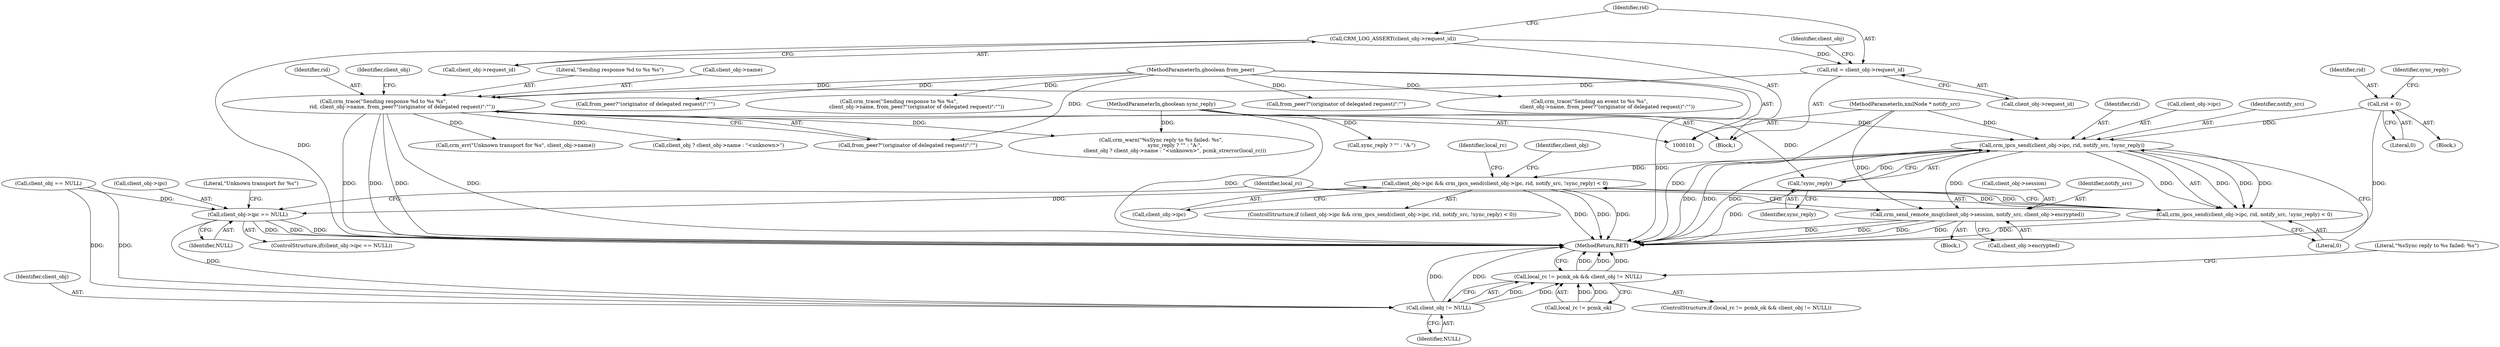 digraph "0_pacemaker_564f7cc2a51dcd2f28ab12a13394f31be5aa3c93@API" {
"1000204" [label="(Call,crm_ipcs_send(client_obj->ipc, rid, notify_src, !sync_reply))"];
"1000166" [label="(Call,crm_trace(\"Sending response %d to %s %s\",\n                       rid, client_obj->name, from_peer?\"(originator of delegated request)\":\"\"))"];
"1000156" [label="(Call,rid = client_obj->request_id)"];
"1000152" [label="(Call,CRM_LOG_ASSERT(client_obj->request_id))"];
"1000105" [label="(MethodParameterIn,gboolean from_peer)"];
"1000141" [label="(Call,rid = 0)"];
"1000102" [label="(MethodParameterIn,xmlNode * notify_src)"];
"1000210" [label="(Call,!sync_reply)"];
"1000104" [label="(MethodParameterIn,gboolean sync_reply)"];
"1000199" [label="(Call,client_obj->ipc && crm_ipcs_send(client_obj->ipc, rid, notify_src, !sync_reply) < 0)"];
"1000234" [label="(Call,client_obj->ipc == NULL)"];
"1000250" [label="(Call,client_obj != NULL)"];
"1000246" [label="(Call,local_rc != pcmk_ok && client_obj != NULL)"];
"1000203" [label="(Call,crm_ipcs_send(client_obj->ipc, rid, notify_src, !sync_reply) < 0)"];
"1000224" [label="(Call,crm_send_remote_msg(client_obj->session, notify_src, client_obj->encrypted))"];
"1000139" [label="(Block,)"];
"1000166" [label="(Call,crm_trace(\"Sending response %d to %s %s\",\n                       rid, client_obj->name, from_peer?\"(originator of delegated request)\":\"\"))"];
"1000198" [label="(ControlStructure,if (client_obj->ipc && crm_ipcs_send(client_obj->ipc, rid, notify_src, !sync_reply) < 0))"];
"1000250" [label="(Call,client_obj != NULL)"];
"1000224" [label="(Call,crm_send_remote_msg(client_obj->session, notify_src, client_obj->encrypted))"];
"1000247" [label="(Call,local_rc != pcmk_ok)"];
"1000221" [label="(Identifier,client_obj)"];
"1000246" [label="(Call,local_rc != pcmk_ok && client_obj != NULL)"];
"1000151" [label="(Block,)"];
"1000212" [label="(Literal,0)"];
"1000194" [label="(Call,from_peer?\"(originator of delegated request)\":\"\")"];
"1000167" [label="(Literal,\"Sending response %d to %s %s\")"];
"1000143" [label="(Literal,0)"];
"1000256" [label="(Call,sync_reply ? \"\" : \"A-\")"];
"1000215" [label="(Identifier,local_rc)"];
"1000130" [label="(Call,client_obj == NULL)"];
"1000252" [label="(Identifier,NULL)"];
"1000205" [label="(Call,client_obj->ipc)"];
"1000157" [label="(Identifier,rid)"];
"1000104" [label="(MethodParameterIn,gboolean sync_reply)"];
"1000248" [label="(Identifier,local_rc)"];
"1000204" [label="(Call,crm_ipcs_send(client_obj->ipc, rid, notify_src, !sync_reply))"];
"1000141" [label="(Call,rid = 0)"];
"1000225" [label="(Call,client_obj->session)"];
"1000210" [label="(Call,!sync_reply)"];
"1000189" [label="(Call,crm_trace(\"Sending an event to %s %s\",\n                      client_obj->name, from_peer?\"(originator of delegated request)\":\"\"))"];
"1000251" [label="(Identifier,client_obj)"];
"1000156" [label="(Call,rid = client_obj->request_id)"];
"1000142" [label="(Identifier,rid)"];
"1000169" [label="(Call,client_obj->name)"];
"1000203" [label="(Call,crm_ipcs_send(client_obj->ipc, rid, notify_src, !sync_reply) < 0)"];
"1000200" [label="(Call,client_obj->ipc)"];
"1000223" [label="(Block,)"];
"1000211" [label="(Identifier,sync_reply)"];
"1000183" [label="(Call,from_peer?\"(originator of delegated request)\":\"\")"];
"1000245" [label="(ControlStructure,if (local_rc != pcmk_ok && client_obj != NULL))"];
"1000153" [label="(Call,client_obj->request_id)"];
"1000178" [label="(Call,crm_trace(\"Sending response to %s %s\",\n                      client_obj->name, from_peer?\"(originator of delegated request)\":\"\"))"];
"1000240" [label="(Call,crm_err(\"Unknown transport for %s\", client_obj->name))"];
"1000229" [label="(Call,client_obj->encrypted)"];
"1000168" [label="(Identifier,rid)"];
"1000255" [label="(Literal,\"%sSync reply to %s failed: %s\")"];
"1000163" [label="(Identifier,client_obj)"];
"1000235" [label="(Call,client_obj->ipc)"];
"1000102" [label="(MethodParameterIn,xmlNode * notify_src)"];
"1000228" [label="(Identifier,notify_src)"];
"1000233" [label="(ControlStructure,if(client_obj->ipc == NULL))"];
"1000241" [label="(Literal,\"Unknown transport for %s\")"];
"1000238" [label="(Identifier,NULL)"];
"1000201" [label="(Identifier,client_obj)"];
"1000268" [label="(MethodReturn,RET)"];
"1000152" [label="(Call,CRM_LOG_ASSERT(client_obj->request_id))"];
"1000260" [label="(Call,client_obj ? client_obj->name : \"<unknown>\")"];
"1000145" [label="(Identifier,sync_reply)"];
"1000209" [label="(Identifier,notify_src)"];
"1000105" [label="(MethodParameterIn,gboolean from_peer)"];
"1000234" [label="(Call,client_obj->ipc == NULL)"];
"1000172" [label="(Call,from_peer?\"(originator of delegated request)\":\"\")"];
"1000208" [label="(Identifier,rid)"];
"1000199" [label="(Call,client_obj->ipc && crm_ipcs_send(client_obj->ipc, rid, notify_src, !sync_reply) < 0)"];
"1000158" [label="(Call,client_obj->request_id)"];
"1000254" [label="(Call,crm_warn(\"%sSync reply to %s failed: %s\",\n                 sync_reply ? \"\" : \"A-\",\n                 client_obj ? client_obj->name : \"<unknown>\", pcmk_strerror(local_rc)))"];
"1000204" -> "1000203"  [label="AST: "];
"1000204" -> "1000210"  [label="CFG: "];
"1000205" -> "1000204"  [label="AST: "];
"1000208" -> "1000204"  [label="AST: "];
"1000209" -> "1000204"  [label="AST: "];
"1000210" -> "1000204"  [label="AST: "];
"1000212" -> "1000204"  [label="CFG: "];
"1000204" -> "1000268"  [label="DDG: "];
"1000204" -> "1000268"  [label="DDG: "];
"1000204" -> "1000268"  [label="DDG: "];
"1000204" -> "1000199"  [label="DDG: "];
"1000204" -> "1000203"  [label="DDG: "];
"1000204" -> "1000203"  [label="DDG: "];
"1000204" -> "1000203"  [label="DDG: "];
"1000204" -> "1000203"  [label="DDG: "];
"1000166" -> "1000204"  [label="DDG: "];
"1000141" -> "1000204"  [label="DDG: "];
"1000102" -> "1000204"  [label="DDG: "];
"1000210" -> "1000204"  [label="DDG: "];
"1000204" -> "1000224"  [label="DDG: "];
"1000166" -> "1000151"  [label="AST: "];
"1000166" -> "1000172"  [label="CFG: "];
"1000167" -> "1000166"  [label="AST: "];
"1000168" -> "1000166"  [label="AST: "];
"1000169" -> "1000166"  [label="AST: "];
"1000172" -> "1000166"  [label="AST: "];
"1000201" -> "1000166"  [label="CFG: "];
"1000166" -> "1000268"  [label="DDG: "];
"1000166" -> "1000268"  [label="DDG: "];
"1000166" -> "1000268"  [label="DDG: "];
"1000166" -> "1000268"  [label="DDG: "];
"1000156" -> "1000166"  [label="DDG: "];
"1000105" -> "1000166"  [label="DDG: "];
"1000166" -> "1000240"  [label="DDG: "];
"1000166" -> "1000254"  [label="DDG: "];
"1000166" -> "1000260"  [label="DDG: "];
"1000156" -> "1000151"  [label="AST: "];
"1000156" -> "1000158"  [label="CFG: "];
"1000157" -> "1000156"  [label="AST: "];
"1000158" -> "1000156"  [label="AST: "];
"1000163" -> "1000156"  [label="CFG: "];
"1000152" -> "1000156"  [label="DDG: "];
"1000152" -> "1000151"  [label="AST: "];
"1000152" -> "1000153"  [label="CFG: "];
"1000153" -> "1000152"  [label="AST: "];
"1000157" -> "1000152"  [label="CFG: "];
"1000152" -> "1000268"  [label="DDG: "];
"1000105" -> "1000101"  [label="AST: "];
"1000105" -> "1000268"  [label="DDG: "];
"1000105" -> "1000172"  [label="DDG: "];
"1000105" -> "1000178"  [label="DDG: "];
"1000105" -> "1000183"  [label="DDG: "];
"1000105" -> "1000189"  [label="DDG: "];
"1000105" -> "1000194"  [label="DDG: "];
"1000141" -> "1000139"  [label="AST: "];
"1000141" -> "1000143"  [label="CFG: "];
"1000142" -> "1000141"  [label="AST: "];
"1000143" -> "1000141"  [label="AST: "];
"1000145" -> "1000141"  [label="CFG: "];
"1000141" -> "1000268"  [label="DDG: "];
"1000102" -> "1000101"  [label="AST: "];
"1000102" -> "1000268"  [label="DDG: "];
"1000102" -> "1000224"  [label="DDG: "];
"1000210" -> "1000211"  [label="CFG: "];
"1000211" -> "1000210"  [label="AST: "];
"1000210" -> "1000268"  [label="DDG: "];
"1000104" -> "1000210"  [label="DDG: "];
"1000104" -> "1000101"  [label="AST: "];
"1000104" -> "1000268"  [label="DDG: "];
"1000104" -> "1000254"  [label="DDG: "];
"1000104" -> "1000256"  [label="DDG: "];
"1000199" -> "1000198"  [label="AST: "];
"1000199" -> "1000200"  [label="CFG: "];
"1000199" -> "1000203"  [label="CFG: "];
"1000200" -> "1000199"  [label="AST: "];
"1000203" -> "1000199"  [label="AST: "];
"1000215" -> "1000199"  [label="CFG: "];
"1000221" -> "1000199"  [label="CFG: "];
"1000199" -> "1000268"  [label="DDG: "];
"1000199" -> "1000268"  [label="DDG: "];
"1000199" -> "1000268"  [label="DDG: "];
"1000203" -> "1000199"  [label="DDG: "];
"1000203" -> "1000199"  [label="DDG: "];
"1000199" -> "1000234"  [label="DDG: "];
"1000234" -> "1000233"  [label="AST: "];
"1000234" -> "1000238"  [label="CFG: "];
"1000235" -> "1000234"  [label="AST: "];
"1000238" -> "1000234"  [label="AST: "];
"1000241" -> "1000234"  [label="CFG: "];
"1000248" -> "1000234"  [label="CFG: "];
"1000234" -> "1000268"  [label="DDG: "];
"1000234" -> "1000268"  [label="DDG: "];
"1000234" -> "1000268"  [label="DDG: "];
"1000130" -> "1000234"  [label="DDG: "];
"1000234" -> "1000250"  [label="DDG: "];
"1000250" -> "1000246"  [label="AST: "];
"1000250" -> "1000252"  [label="CFG: "];
"1000251" -> "1000250"  [label="AST: "];
"1000252" -> "1000250"  [label="AST: "];
"1000246" -> "1000250"  [label="CFG: "];
"1000250" -> "1000268"  [label="DDG: "];
"1000250" -> "1000268"  [label="DDG: "];
"1000250" -> "1000246"  [label="DDG: "];
"1000250" -> "1000246"  [label="DDG: "];
"1000130" -> "1000250"  [label="DDG: "];
"1000130" -> "1000250"  [label="DDG: "];
"1000246" -> "1000245"  [label="AST: "];
"1000246" -> "1000247"  [label="CFG: "];
"1000247" -> "1000246"  [label="AST: "];
"1000255" -> "1000246"  [label="CFG: "];
"1000268" -> "1000246"  [label="CFG: "];
"1000246" -> "1000268"  [label="DDG: "];
"1000246" -> "1000268"  [label="DDG: "];
"1000246" -> "1000268"  [label="DDG: "];
"1000247" -> "1000246"  [label="DDG: "];
"1000247" -> "1000246"  [label="DDG: "];
"1000203" -> "1000212"  [label="CFG: "];
"1000212" -> "1000203"  [label="AST: "];
"1000203" -> "1000268"  [label="DDG: "];
"1000224" -> "1000223"  [label="AST: "];
"1000224" -> "1000229"  [label="CFG: "];
"1000225" -> "1000224"  [label="AST: "];
"1000228" -> "1000224"  [label="AST: "];
"1000229" -> "1000224"  [label="AST: "];
"1000248" -> "1000224"  [label="CFG: "];
"1000224" -> "1000268"  [label="DDG: "];
"1000224" -> "1000268"  [label="DDG: "];
"1000224" -> "1000268"  [label="DDG: "];
"1000224" -> "1000268"  [label="DDG: "];
}
